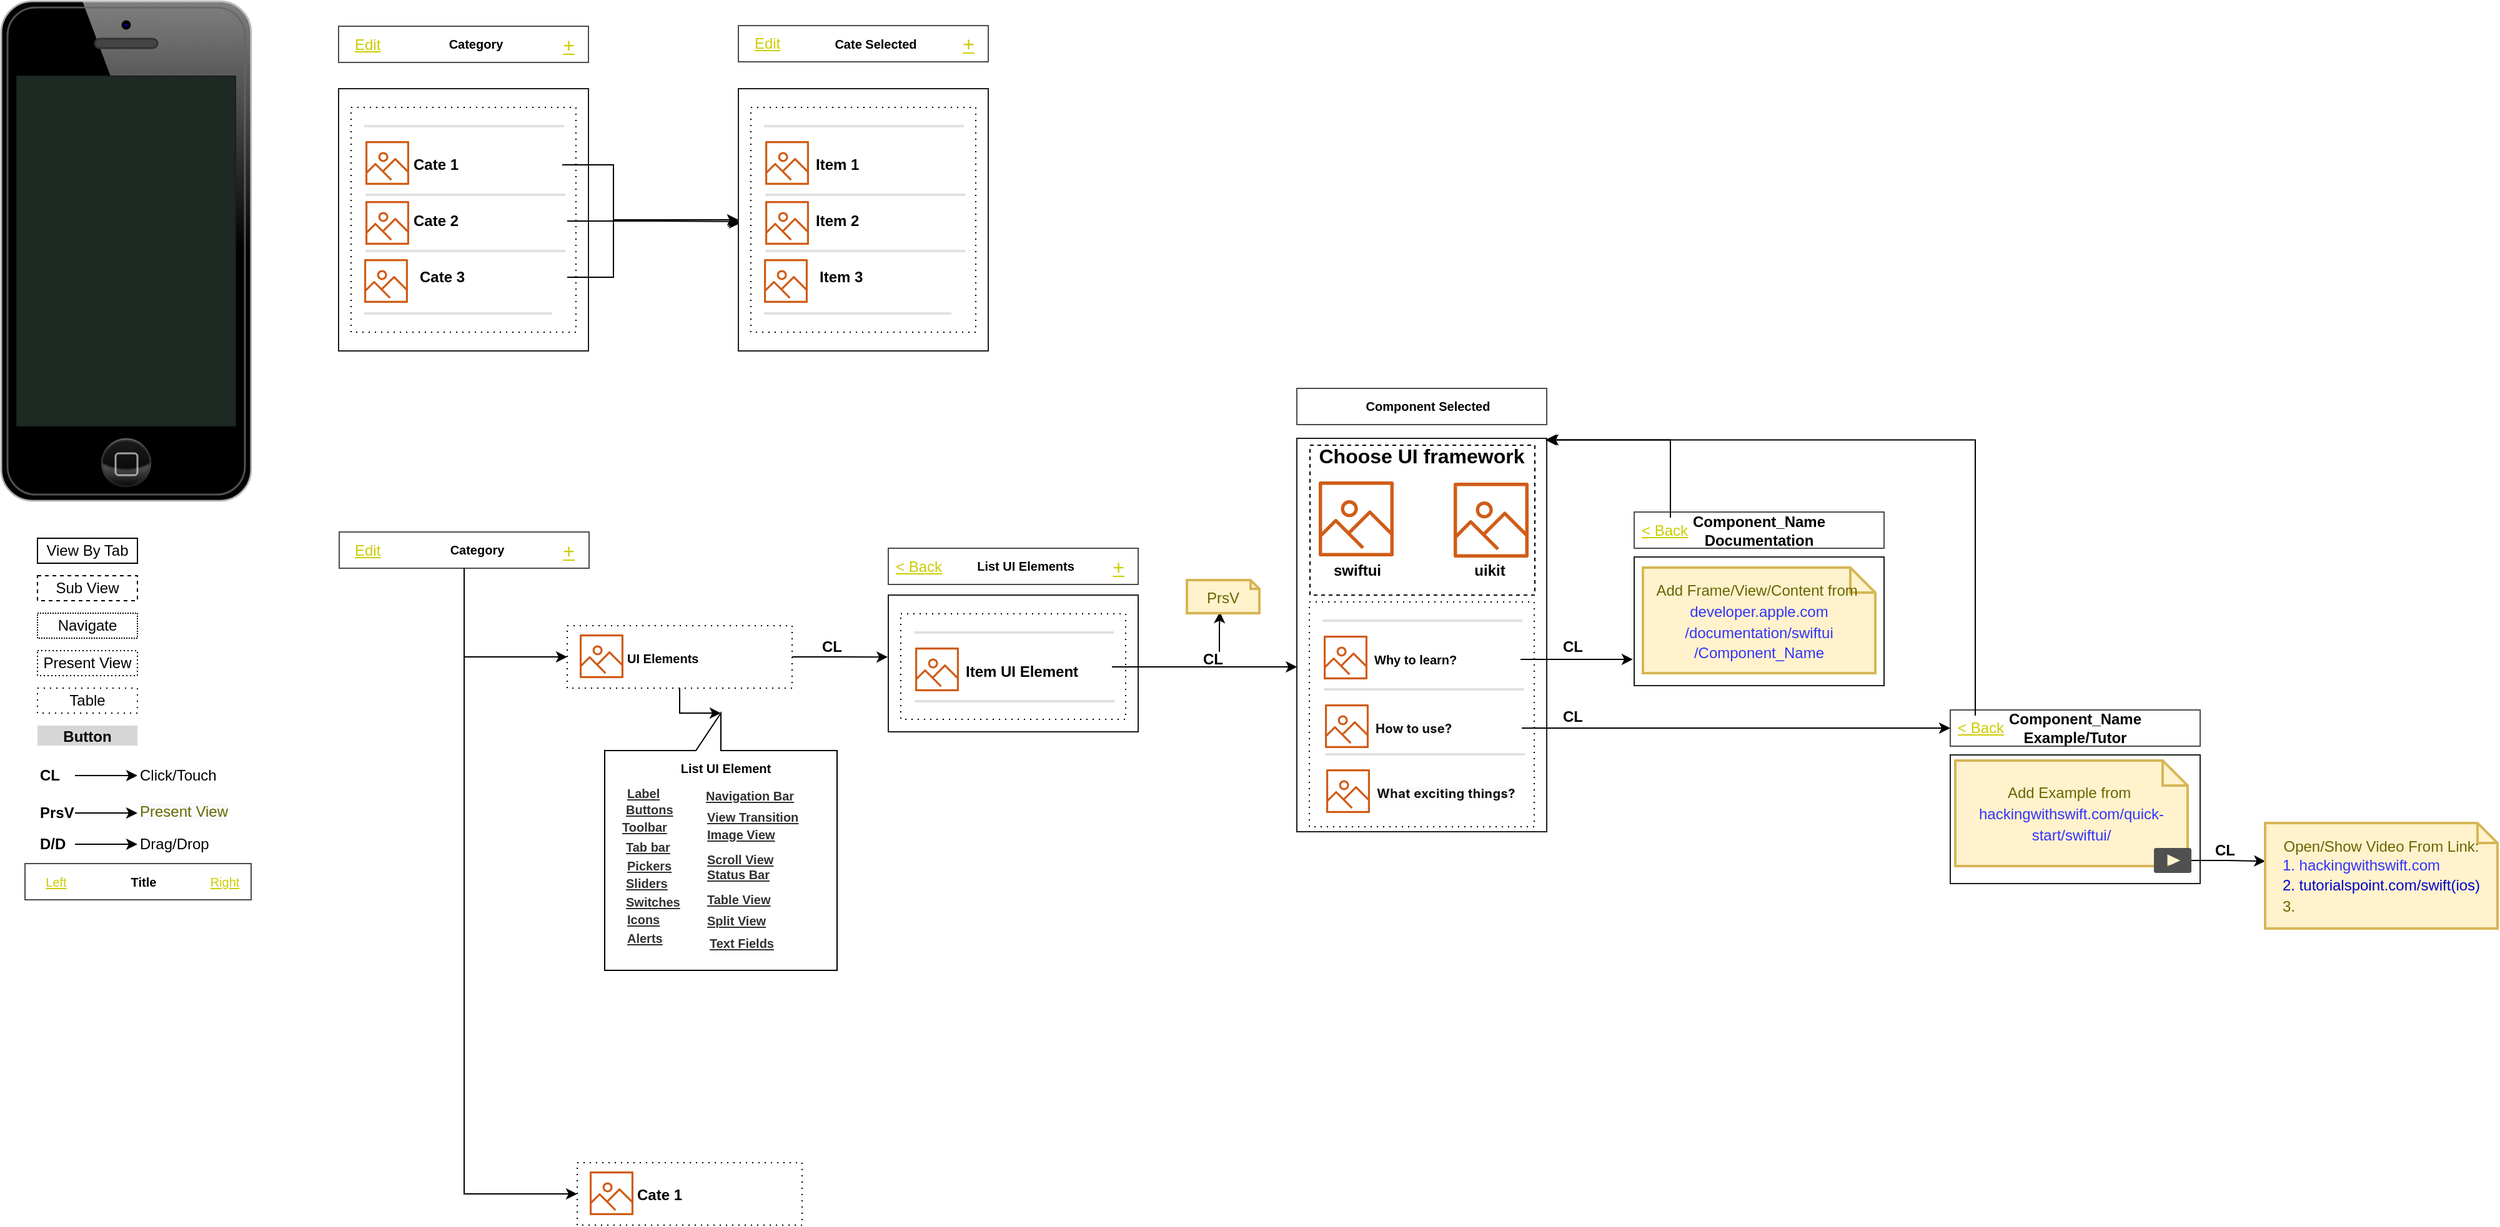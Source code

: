 <mxfile version="14.5.0" type="github">
  <diagram id="CXttLjTAoCu7LxISHfBc" name="Page-1">
    <mxGraphModel dx="1240" dy="643" grid="1" gridSize="10" guides="1" tooltips="1" connect="1" arrows="1" fold="1" page="1" pageScale="1" pageWidth="827" pageHeight="1169" math="0" shadow="0">
      <root>
        <mxCell id="0" />
        <mxCell id="1" parent="0" />
        <mxCell id="qaXu_HohoRmrBdPHy3pz-1" value="" style="verticalLabelPosition=bottom;verticalAlign=top;html=1;shadow=0;dashed=0;strokeWidth=1;shape=mxgraph.ios.iPhone;bgStyle=bgGreen;fillColor=#aaaaaa;" parent="1" vertex="1">
          <mxGeometry x="10" y="10" width="200" height="400" as="geometry" />
        </mxCell>
        <mxCell id="qaXu_HohoRmrBdPHy3pz-2" value="" style="verticalLabelPosition=bottom;verticalAlign=top;html=1;shadow=0;dashed=0;strokeWidth=1;shape=mxgraph.ios.iBgFlat;strokeColor=#18211b;" parent="1" vertex="1">
          <mxGeometry x="280" y="80" width="200" height="210" as="geometry" />
        </mxCell>
        <mxCell id="qaXu_HohoRmrBdPHy3pz-34" value="" style="rounded=0;whiteSpace=wrap;html=1;strokeColor=#000000;fillColor=#FFFFFF;fontColor=#000000;opacity=70;align=center;" parent="1" vertex="1">
          <mxGeometry x="280" y="30" width="200" height="29" as="geometry" />
        </mxCell>
        <mxCell id="qaXu_HohoRmrBdPHy3pz-35" value="&lt;u style=&quot;font-size: 12px;&quot;&gt;Edit&lt;/u&gt;" style="text;html=1;strokeColor=none;fillColor=none;align=left;verticalAlign=middle;whiteSpace=wrap;rounded=0;opacity=70;fontSize=12;fontColor=#CCCC00;" parent="1" vertex="1">
          <mxGeometry x="290.5" y="34.5" width="39.5" height="20" as="geometry" />
        </mxCell>
        <mxCell id="qaXu_HohoRmrBdPHy3pz-36" value="&lt;u style=&quot;font-size: 16px;&quot;&gt;+&lt;/u&gt;" style="text;html=1;strokeColor=none;fillColor=none;align=right;verticalAlign=middle;whiteSpace=wrap;rounded=0;opacity=70;fontSize=16;fontColor=#CCCC00;" parent="1" vertex="1">
          <mxGeometry x="450.5" y="34.5" width="20" height="20" as="geometry" />
        </mxCell>
        <mxCell id="qaXu_HohoRmrBdPHy3pz-37" value="&lt;font style=&quot;font-size: 10px&quot;&gt;&lt;b&gt;Category&lt;/b&gt;&lt;/font&gt;" style="text;html=1;strokeColor=none;fillColor=none;align=center;verticalAlign=middle;whiteSpace=wrap;rounded=0;fontColor=#000000;opacity=70;" parent="1" vertex="1">
          <mxGeometry x="330" y="34" width="120" height="20" as="geometry" />
        </mxCell>
        <mxCell id="qaXu_HohoRmrBdPHy3pz-42" value="View By Tab" style="rounded=0;whiteSpace=wrap;html=1;" parent="1" vertex="1">
          <mxGeometry x="39" y="440" width="80" height="20" as="geometry" />
        </mxCell>
        <mxCell id="qaXu_HohoRmrBdPHy3pz-43" value="Sub View" style="rounded=0;whiteSpace=wrap;html=1;dashed=1;" parent="1" vertex="1">
          <mxGeometry x="39" y="470" width="80" height="20" as="geometry" />
        </mxCell>
        <mxCell id="qaXu_HohoRmrBdPHy3pz-44" value="Navigate" style="rounded=0;whiteSpace=wrap;html=1;dashed=1;dashPattern=1 1;" parent="1" vertex="1">
          <mxGeometry x="39" y="500" width="80" height="20" as="geometry" />
        </mxCell>
        <mxCell id="qaXu_HohoRmrBdPHy3pz-45" value="Present View" style="rounded=0;whiteSpace=wrap;html=1;dashed=1;dashPattern=1 2;" parent="1" vertex="1">
          <mxGeometry x="39" y="530" width="80" height="20" as="geometry" />
        </mxCell>
        <mxCell id="qaXu_HohoRmrBdPHy3pz-46" value="Table" style="rounded=0;whiteSpace=wrap;html=1;dashed=1;dashPattern=1 4;" parent="1" vertex="1">
          <mxGeometry x="39" y="560" width="80" height="20" as="geometry" />
        </mxCell>
        <mxCell id="qaXu_HohoRmrBdPHy3pz-47" value="Button" style="dashed=0;align=center;fontSize=12;shape=rect;fillColor=#999999;opacity=40;strokeColor=none;fontStyle=1;dashPattern=1 4;" parent="1" vertex="1">
          <mxGeometry x="39" y="590" width="80" height="16" as="geometry" />
        </mxCell>
        <mxCell id="qaXu_HohoRmrBdPHy3pz-48" value="" style="edgeStyle=orthogonalEdgeStyle;rounded=0;orthogonalLoop=1;jettySize=auto;html=1;fontColor=#000000;entryX=0;entryY=0.5;entryDx=0;entryDy=0;" parent="1" source="qaXu_HohoRmrBdPHy3pz-49" target="qaXu_HohoRmrBdPHy3pz-50" edge="1">
          <mxGeometry relative="1" as="geometry">
            <mxPoint x="99" y="630" as="targetPoint" />
          </mxGeometry>
        </mxCell>
        <mxCell id="qaXu_HohoRmrBdPHy3pz-49" value="CL" style="text;html=1;strokeColor=none;fillColor=none;align=left;verticalAlign=middle;whiteSpace=wrap;rounded=0;opacity=70;fontStyle=1" parent="1" vertex="1">
          <mxGeometry x="39" y="620" width="30" height="20" as="geometry" />
        </mxCell>
        <mxCell id="qaXu_HohoRmrBdPHy3pz-50" value="Click/Touch" style="text;html=1;strokeColor=none;fillColor=none;align=left;verticalAlign=middle;whiteSpace=wrap;rounded=0;opacity=70;fontColor=#000000;" parent="1" vertex="1">
          <mxGeometry x="119" y="620" width="90" height="20" as="geometry" />
        </mxCell>
        <mxCell id="qaXu_HohoRmrBdPHy3pz-51" value="" style="rounded=0;whiteSpace=wrap;html=1;strokeColor=#000000;fillColor=#FFFFFF;fontColor=#000000;opacity=70;align=center;" parent="1" vertex="1">
          <mxGeometry x="29" y="700.5" width="181" height="29" as="geometry" />
        </mxCell>
        <mxCell id="qaXu_HohoRmrBdPHy3pz-52" value="&lt;u style=&quot;font-size: 10px&quot;&gt;Left&lt;/u&gt;" style="text;html=1;strokeColor=none;fillColor=none;align=center;verticalAlign=middle;whiteSpace=wrap;rounded=0;opacity=70;fontSize=10;fontColor=#CCCC00;" parent="1" vertex="1">
          <mxGeometry x="29" y="705" width="50" height="20" as="geometry" />
        </mxCell>
        <mxCell id="qaXu_HohoRmrBdPHy3pz-53" value="&lt;u&gt;Right&lt;/u&gt;" style="text;html=1;strokeColor=none;fillColor=none;align=center;verticalAlign=middle;whiteSpace=wrap;rounded=0;opacity=70;fontSize=10;fontColor=#CCCC00;" parent="1" vertex="1">
          <mxGeometry x="169" y="705" width="40" height="20" as="geometry" />
        </mxCell>
        <mxCell id="qaXu_HohoRmrBdPHy3pz-54" value="&lt;font style=&quot;font-size: 10px&quot;&gt;&lt;b&gt;Title&lt;/b&gt;&lt;/font&gt;" style="text;html=1;strokeColor=none;fillColor=none;align=center;verticalAlign=middle;whiteSpace=wrap;rounded=0;fontColor=#000000;opacity=70;" parent="1" vertex="1">
          <mxGeometry x="79" y="704.5" width="90" height="20" as="geometry" />
        </mxCell>
        <mxCell id="qaXu_HohoRmrBdPHy3pz-55" value="" style="edgeStyle=orthogonalEdgeStyle;rounded=0;orthogonalLoop=1;jettySize=auto;html=1;fontColor=#000000;entryX=0;entryY=0.5;entryDx=0;entryDy=0;exitX=1;exitY=0.5;exitDx=0;exitDy=0;" parent="1" source="qaXu_HohoRmrBdPHy3pz-56" target="qaXu_HohoRmrBdPHy3pz-57" edge="1">
          <mxGeometry relative="1" as="geometry">
            <mxPoint x="99" y="685" as="targetPoint" />
          </mxGeometry>
        </mxCell>
        <mxCell id="qaXu_HohoRmrBdPHy3pz-56" value="D/D" style="text;html=1;strokeColor=none;fillColor=none;align=left;verticalAlign=middle;whiteSpace=wrap;rounded=0;opacity=70;fontStyle=1" parent="1" vertex="1">
          <mxGeometry x="39" y="675" width="30" height="20" as="geometry" />
        </mxCell>
        <mxCell id="qaXu_HohoRmrBdPHy3pz-57" value="Drag/Drop" style="text;html=1;strokeColor=none;fillColor=none;align=left;verticalAlign=middle;whiteSpace=wrap;rounded=0;opacity=70;fontColor=#000000;" parent="1" vertex="1">
          <mxGeometry x="119" y="675" width="90" height="20" as="geometry" />
        </mxCell>
        <mxCell id="qaXu_HohoRmrBdPHy3pz-58" value="" style="rounded=0;whiteSpace=wrap;html=1;dashed=1;dashPattern=1 4;" parent="1" vertex="1">
          <mxGeometry x="290" y="95" width="180" height="180" as="geometry" />
        </mxCell>
        <mxCell id="qaXu_HohoRmrBdPHy3pz-63" value="" style="shape=line;strokeWidth=2;html=1;strokeColor=#DFE1E5;resizeWidth=1" parent="1" vertex="1">
          <mxGeometry x="300.5" y="105" width="160" height="10" as="geometry" />
        </mxCell>
        <mxCell id="qaXu_HohoRmrBdPHy3pz-90" style="edgeStyle=orthogonalEdgeStyle;rounded=0;orthogonalLoop=1;jettySize=auto;html=1;" parent="1" source="qaXu_HohoRmrBdPHy3pz-65" edge="1">
          <mxGeometry relative="1" as="geometry">
            <mxPoint x="600" y="185" as="targetPoint" />
            <Array as="points">
              <mxPoint x="500" y="141" />
              <mxPoint x="500" y="185" />
              <mxPoint x="600" y="185" />
            </Array>
          </mxGeometry>
        </mxCell>
        <mxCell id="qaXu_HohoRmrBdPHy3pz-65" value="Cate 1" style="html=1;fillColor=none;strokeColor=none;fontSize=12;align=left;fontColor=#000000;whiteSpace=wrap;fontStyle=1" parent="1" vertex="1">
          <mxGeometry x="337.5" y="131" width="121.5" height="20" as="geometry" />
        </mxCell>
        <mxCell id="qaXu_HohoRmrBdPHy3pz-91" style="edgeStyle=orthogonalEdgeStyle;rounded=0;orthogonalLoop=1;jettySize=auto;html=1;entryX=0.003;entryY=0.507;entryDx=0;entryDy=0;entryPerimeter=0;" parent="1" source="qaXu_HohoRmrBdPHy3pz-68" target="qaXu_HohoRmrBdPHy3pz-78" edge="1">
          <mxGeometry relative="1" as="geometry">
            <mxPoint x="550" y="186" as="targetPoint" />
          </mxGeometry>
        </mxCell>
        <mxCell id="qaXu_HohoRmrBdPHy3pz-68" value="Cate 2" style="html=1;fillColor=none;strokeColor=none;fontSize=12;align=left;fontColor=#000000;whiteSpace=wrap;fontStyle=1" parent="1" vertex="1">
          <mxGeometry x="337.5" y="176" width="125.5" height="20" as="geometry" />
        </mxCell>
        <mxCell id="qaXu_HohoRmrBdPHy3pz-92" style="edgeStyle=orthogonalEdgeStyle;rounded=0;orthogonalLoop=1;jettySize=auto;html=1;entryX=0.008;entryY=0.513;entryDx=0;entryDy=0;entryPerimeter=0;" parent="1" source="qaXu_HohoRmrBdPHy3pz-70" target="qaXu_HohoRmrBdPHy3pz-78" edge="1">
          <mxGeometry relative="1" as="geometry">
            <mxPoint x="560" y="190" as="targetPoint" />
            <Array as="points">
              <mxPoint x="500" y="231" />
              <mxPoint x="500" y="185" />
              <mxPoint x="600" y="185" />
              <mxPoint x="600" y="188" />
            </Array>
          </mxGeometry>
        </mxCell>
        <mxCell id="qaXu_HohoRmrBdPHy3pz-70" value="Cate 3" style="html=1;fillColor=none;strokeColor=none;fontSize=12;align=left;fontColor=#000000;whiteSpace=wrap;fontStyle=1" parent="1" vertex="1">
          <mxGeometry x="343" y="221" width="120" height="20" as="geometry" />
        </mxCell>
        <mxCell id="qaXu_HohoRmrBdPHy3pz-71" value="" style="shape=line;strokeWidth=2;html=1;strokeColor=#DFE1E5;resizeWidth=1" parent="1" vertex="1">
          <mxGeometry x="300.5" y="255" width="150" height="10" as="geometry" />
        </mxCell>
        <mxCell id="qaXu_HohoRmrBdPHy3pz-72" value="" style="shape=line;strokeWidth=2;html=1;strokeColor=#DFE1E5;resizeWidth=1" parent="1" vertex="1">
          <mxGeometry x="301.5" y="160" width="160" height="10" as="geometry" />
        </mxCell>
        <mxCell id="qaXu_HohoRmrBdPHy3pz-73" value="" style="shape=line;strokeWidth=2;html=1;strokeColor=#DFE1E5;resizeWidth=1" parent="1" vertex="1">
          <mxGeometry x="301.5" y="205" width="160" height="10" as="geometry" />
        </mxCell>
        <mxCell id="qaXu_HohoRmrBdPHy3pz-74" value="" style="outlineConnect=0;fontColor=#232F3E;gradientColor=none;fillColor=#D05C17;strokeColor=none;dashed=0;verticalLabelPosition=bottom;verticalAlign=top;align=center;html=1;fontSize=12;fontStyle=0;aspect=fixed;pointerEvents=1;shape=mxgraph.aws4.container_registry_image;" parent="1" vertex="1">
          <mxGeometry x="301.5" y="122" width="35" height="35" as="geometry" />
        </mxCell>
        <mxCell id="qaXu_HohoRmrBdPHy3pz-76" value="" style="outlineConnect=0;fontColor=#232F3E;gradientColor=none;fillColor=#D05C17;strokeColor=none;dashed=0;verticalLabelPosition=bottom;verticalAlign=top;align=center;html=1;fontSize=12;fontStyle=0;aspect=fixed;pointerEvents=1;shape=mxgraph.aws4.container_registry_image;" parent="1" vertex="1">
          <mxGeometry x="301.5" y="170" width="35" height="35" as="geometry" />
        </mxCell>
        <mxCell id="qaXu_HohoRmrBdPHy3pz-77" value="" style="outlineConnect=0;fontColor=#232F3E;gradientColor=none;fillColor=#D05C17;strokeColor=none;dashed=0;verticalLabelPosition=bottom;verticalAlign=top;align=center;html=1;fontSize=12;fontStyle=0;aspect=fixed;pointerEvents=1;shape=mxgraph.aws4.container_registry_image;" parent="1" vertex="1">
          <mxGeometry x="300.5" y="216.5" width="35" height="35" as="geometry" />
        </mxCell>
        <mxCell id="qaXu_HohoRmrBdPHy3pz-78" value="" style="verticalLabelPosition=bottom;verticalAlign=top;html=1;shadow=0;dashed=0;strokeWidth=1;shape=mxgraph.ios.iBgFlat;strokeColor=#18211b;" parent="1" vertex="1">
          <mxGeometry x="600" y="80" width="200" height="210" as="geometry" />
        </mxCell>
        <mxCell id="qaXu_HohoRmrBdPHy3pz-79" value="" style="rounded=0;whiteSpace=wrap;html=1;dashed=1;dashPattern=1 4;" parent="1" vertex="1">
          <mxGeometry x="610" y="95" width="180" height="180" as="geometry" />
        </mxCell>
        <mxCell id="qaXu_HohoRmrBdPHy3pz-80" value="" style="shape=line;strokeWidth=2;html=1;strokeColor=#DFE1E5;resizeWidth=1" parent="1" vertex="1">
          <mxGeometry x="620.5" y="105" width="160" height="10" as="geometry" />
        </mxCell>
        <mxCell id="qaXu_HohoRmrBdPHy3pz-81" value="Item 1" style="html=1;fillColor=none;strokeColor=none;fontSize=12;align=left;fontColor=#000000;whiteSpace=wrap;fontStyle=1" parent="1" vertex="1">
          <mxGeometry x="660" y="131" width="119" height="20" as="geometry" />
        </mxCell>
        <mxCell id="qaXu_HohoRmrBdPHy3pz-82" value="Item 2" style="html=1;fillColor=none;strokeColor=none;fontSize=12;align=left;fontColor=#000000;whiteSpace=wrap;fontStyle=1" parent="1" vertex="1">
          <mxGeometry x="660" y="176" width="123" height="20" as="geometry" />
        </mxCell>
        <mxCell id="qaXu_HohoRmrBdPHy3pz-83" value="Item 3" style="html=1;fillColor=none;strokeColor=none;fontSize=12;align=left;fontColor=#000000;whiteSpace=wrap;fontStyle=1" parent="1" vertex="1">
          <mxGeometry x="663" y="221" width="120" height="20" as="geometry" />
        </mxCell>
        <mxCell id="qaXu_HohoRmrBdPHy3pz-84" value="" style="shape=line;strokeWidth=2;html=1;strokeColor=#DFE1E5;resizeWidth=1" parent="1" vertex="1">
          <mxGeometry x="620.5" y="255" width="150" height="10" as="geometry" />
        </mxCell>
        <mxCell id="qaXu_HohoRmrBdPHy3pz-85" value="" style="shape=line;strokeWidth=2;html=1;strokeColor=#DFE1E5;resizeWidth=1" parent="1" vertex="1">
          <mxGeometry x="621.5" y="160" width="160" height="10" as="geometry" />
        </mxCell>
        <mxCell id="qaXu_HohoRmrBdPHy3pz-86" value="" style="shape=line;strokeWidth=2;html=1;strokeColor=#DFE1E5;resizeWidth=1" parent="1" vertex="1">
          <mxGeometry x="621.5" y="205" width="160" height="10" as="geometry" />
        </mxCell>
        <mxCell id="qaXu_HohoRmrBdPHy3pz-87" value="" style="outlineConnect=0;fontColor=#232F3E;gradientColor=none;fillColor=#D05C17;strokeColor=none;dashed=0;verticalLabelPosition=bottom;verticalAlign=top;align=center;html=1;fontSize=12;fontStyle=0;aspect=fixed;pointerEvents=1;shape=mxgraph.aws4.container_registry_image;" parent="1" vertex="1">
          <mxGeometry x="621.5" y="122" width="35" height="35" as="geometry" />
        </mxCell>
        <mxCell id="qaXu_HohoRmrBdPHy3pz-88" value="" style="outlineConnect=0;fontColor=#232F3E;gradientColor=none;fillColor=#D05C17;strokeColor=none;dashed=0;verticalLabelPosition=bottom;verticalAlign=top;align=center;html=1;fontSize=12;fontStyle=0;aspect=fixed;pointerEvents=1;shape=mxgraph.aws4.container_registry_image;" parent="1" vertex="1">
          <mxGeometry x="621.5" y="170" width="35" height="35" as="geometry" />
        </mxCell>
        <mxCell id="qaXu_HohoRmrBdPHy3pz-89" value="" style="outlineConnect=0;fontColor=#232F3E;gradientColor=none;fillColor=#D05C17;strokeColor=none;dashed=0;verticalLabelPosition=bottom;verticalAlign=top;align=center;html=1;fontSize=12;fontStyle=0;aspect=fixed;pointerEvents=1;shape=mxgraph.aws4.container_registry_image;" parent="1" vertex="1">
          <mxGeometry x="620.5" y="216.5" width="35" height="35" as="geometry" />
        </mxCell>
        <mxCell id="qaXu_HohoRmrBdPHy3pz-93" value="" style="rounded=0;whiteSpace=wrap;html=1;strokeColor=#000000;fillColor=#FFFFFF;fontColor=#000000;opacity=70;align=center;" parent="1" vertex="1">
          <mxGeometry x="600" y="29.5" width="200" height="29" as="geometry" />
        </mxCell>
        <mxCell id="qaXu_HohoRmrBdPHy3pz-94" value="&lt;u style=&quot;font-size: 12px;&quot;&gt;Edit&lt;/u&gt;" style="text;html=1;strokeColor=none;fillColor=none;align=left;verticalAlign=middle;whiteSpace=wrap;rounded=0;opacity=70;fontSize=12;fontColor=#CCCC00;" parent="1" vertex="1">
          <mxGeometry x="610.5" y="34" width="39.5" height="20" as="geometry" />
        </mxCell>
        <mxCell id="qaXu_HohoRmrBdPHy3pz-95" value="&lt;u style=&quot;font-size: 16px;&quot;&gt;+&lt;/u&gt;" style="text;html=1;strokeColor=none;fillColor=none;align=right;verticalAlign=middle;whiteSpace=wrap;rounded=0;opacity=70;fontSize=16;fontColor=#CCCC00;" parent="1" vertex="1">
          <mxGeometry x="770.5" y="34" width="20" height="20" as="geometry" />
        </mxCell>
        <mxCell id="qaXu_HohoRmrBdPHy3pz-96" value="&lt;font style=&quot;font-size: 10px&quot;&gt;&lt;b&gt;Cate Selected&lt;/b&gt;&lt;/font&gt;" style="text;html=1;strokeColor=none;fillColor=none;align=center;verticalAlign=middle;whiteSpace=wrap;rounded=0;fontColor=#000000;opacity=70;" parent="1" vertex="1">
          <mxGeometry x="650" y="33.5" width="120" height="20" as="geometry" />
        </mxCell>
        <mxCell id="qaXu_HohoRmrBdPHy3pz-113" style="edgeStyle=orthogonalEdgeStyle;rounded=0;orthogonalLoop=1;jettySize=auto;html=1;entryX=0;entryY=0.5;entryDx=0;entryDy=0;" parent="1" source="qaXu_HohoRmrBdPHy3pz-98" target="qaXu_HohoRmrBdPHy3pz-102" edge="1">
          <mxGeometry relative="1" as="geometry" />
        </mxCell>
        <mxCell id="qaXu_HohoRmrBdPHy3pz-117" style="edgeStyle=orthogonalEdgeStyle;rounded=0;orthogonalLoop=1;jettySize=auto;html=1;entryX=0;entryY=0.5;entryDx=0;entryDy=0;" parent="1" source="qaXu_HohoRmrBdPHy3pz-98" target="qaXu_HohoRmrBdPHy3pz-114" edge="1">
          <mxGeometry relative="1" as="geometry" />
        </mxCell>
        <mxCell id="qaXu_HohoRmrBdPHy3pz-98" value="" style="rounded=0;whiteSpace=wrap;html=1;strokeColor=#000000;fillColor=#FFFFFF;fontColor=#000000;opacity=70;align=center;" parent="1" vertex="1">
          <mxGeometry x="280.5" y="435" width="200" height="29" as="geometry" />
        </mxCell>
        <mxCell id="qaXu_HohoRmrBdPHy3pz-99" value="&lt;u style=&quot;font-size: 12px;&quot;&gt;Edit&lt;/u&gt;" style="text;html=1;strokeColor=none;fillColor=none;align=left;verticalAlign=middle;whiteSpace=wrap;rounded=0;opacity=70;fontSize=12;fontColor=#CCCC00;" parent="1" vertex="1">
          <mxGeometry x="291" y="439.5" width="39.5" height="20" as="geometry" />
        </mxCell>
        <mxCell id="qaXu_HohoRmrBdPHy3pz-100" value="&lt;u style=&quot;font-size: 16px;&quot;&gt;+&lt;/u&gt;" style="text;html=1;strokeColor=none;fillColor=none;align=right;verticalAlign=middle;whiteSpace=wrap;rounded=0;opacity=70;fontSize=16;fontColor=#CCCC00;" parent="1" vertex="1">
          <mxGeometry x="451" y="439.5" width="20" height="20" as="geometry" />
        </mxCell>
        <mxCell id="qaXu_HohoRmrBdPHy3pz-101" value="&lt;font style=&quot;font-size: 10px&quot;&gt;&lt;b&gt;Category&lt;/b&gt;&lt;/font&gt;" style="text;html=1;strokeColor=none;fillColor=none;align=center;verticalAlign=middle;whiteSpace=wrap;rounded=0;fontColor=#000000;opacity=70;" parent="1" vertex="1">
          <mxGeometry x="330.5" y="439" width="120" height="20" as="geometry" />
        </mxCell>
        <mxCell id="qaXu_HohoRmrBdPHy3pz-134" style="edgeStyle=orthogonalEdgeStyle;rounded=0;orthogonalLoop=1;jettySize=auto;html=1;entryX=-0.002;entryY=0.453;entryDx=0;entryDy=0;entryPerimeter=0;" parent="1" source="qaXu_HohoRmrBdPHy3pz-102" target="qaXu_HohoRmrBdPHy3pz-118" edge="1">
          <mxGeometry relative="1" as="geometry">
            <mxPoint x="700" y="535" as="targetPoint" />
          </mxGeometry>
        </mxCell>
        <mxCell id="FYXwXGc67_YSZuknPYZS-45" style="edgeStyle=orthogonalEdgeStyle;rounded=0;orthogonalLoop=1;jettySize=auto;html=1;entryX=0;entryY=0;entryDx=93;entryDy=206;entryPerimeter=0;fontSize=10;" edge="1" parent="1" source="qaXu_HohoRmrBdPHy3pz-102" target="FYXwXGc67_YSZuknPYZS-24">
          <mxGeometry relative="1" as="geometry" />
        </mxCell>
        <mxCell id="qaXu_HohoRmrBdPHy3pz-102" value="" style="rounded=0;whiteSpace=wrap;html=1;dashed=1;dashPattern=1 4;" parent="1" vertex="1">
          <mxGeometry x="463" y="510" width="180" height="50" as="geometry" />
        </mxCell>
        <mxCell id="qaXu_HohoRmrBdPHy3pz-104" value="&lt;b style=&quot;font-size: 10px ; text-align: center&quot;&gt;UI Elements&lt;/b&gt;" style="html=1;fillColor=none;strokeColor=none;fontSize=12;align=left;fontColor=#000000;whiteSpace=wrap;fontStyle=1" parent="1" vertex="1">
          <mxGeometry x="509" y="526" width="121.5" height="20" as="geometry" />
        </mxCell>
        <mxCell id="qaXu_HohoRmrBdPHy3pz-110" value="" style="outlineConnect=0;fontColor=#232F3E;gradientColor=none;fillColor=#D05C17;strokeColor=none;dashed=0;verticalLabelPosition=bottom;verticalAlign=top;align=center;html=1;fontSize=12;fontStyle=0;aspect=fixed;pointerEvents=1;shape=mxgraph.aws4.container_registry_image;" parent="1" vertex="1">
          <mxGeometry x="473" y="517" width="35" height="35" as="geometry" />
        </mxCell>
        <mxCell id="qaXu_HohoRmrBdPHy3pz-114" value="" style="rounded=0;whiteSpace=wrap;html=1;dashed=1;dashPattern=1 4;" parent="1" vertex="1">
          <mxGeometry x="471" y="940" width="180" height="50" as="geometry" />
        </mxCell>
        <mxCell id="qaXu_HohoRmrBdPHy3pz-115" value="Cate 1" style="html=1;fillColor=none;strokeColor=none;fontSize=12;align=left;fontColor=#000000;whiteSpace=wrap;fontStyle=1" parent="1" vertex="1">
          <mxGeometry x="517" y="956" width="121.5" height="20" as="geometry" />
        </mxCell>
        <mxCell id="qaXu_HohoRmrBdPHy3pz-116" value="" style="outlineConnect=0;fontColor=#232F3E;gradientColor=none;fillColor=#D05C17;strokeColor=none;dashed=0;verticalLabelPosition=bottom;verticalAlign=top;align=center;html=1;fontSize=12;fontStyle=0;aspect=fixed;pointerEvents=1;shape=mxgraph.aws4.container_registry_image;" parent="1" vertex="1">
          <mxGeometry x="481" y="947" width="35" height="35" as="geometry" />
        </mxCell>
        <mxCell id="qaXu_HohoRmrBdPHy3pz-118" value="" style="verticalLabelPosition=bottom;verticalAlign=top;html=1;shadow=0;dashed=0;strokeWidth=1;shape=mxgraph.ios.iBgFlat;strokeColor=#18211b;" parent="1" vertex="1">
          <mxGeometry x="720" y="485.5" width="200" height="109.5" as="geometry" />
        </mxCell>
        <mxCell id="qaXu_HohoRmrBdPHy3pz-119" value="" style="rounded=0;whiteSpace=wrap;html=1;dashed=1;dashPattern=1 4;" parent="1" vertex="1">
          <mxGeometry x="730" y="500.5" width="180" height="84.5" as="geometry" />
        </mxCell>
        <mxCell id="qaXu_HohoRmrBdPHy3pz-120" value="" style="shape=line;strokeWidth=2;html=1;strokeColor=#DFE1E5;resizeWidth=1" parent="1" vertex="1">
          <mxGeometry x="740.5" y="510.5" width="160" height="10" as="geometry" />
        </mxCell>
        <mxCell id="qaXu_HohoRmrBdPHy3pz-167" style="edgeStyle=orthogonalEdgeStyle;rounded=0;orthogonalLoop=1;jettySize=auto;html=1;entryX=0.001;entryY=0.581;entryDx=0;entryDy=0;entryPerimeter=0;" parent="1" source="qaXu_HohoRmrBdPHy3pz-121" target="qaXu_HohoRmrBdPHy3pz-137" edge="1">
          <mxGeometry relative="1" as="geometry">
            <mxPoint x="970" y="540" as="targetPoint" />
            <Array as="points">
              <mxPoint x="900" y="543" />
              <mxPoint x="900" y="543" />
            </Array>
          </mxGeometry>
        </mxCell>
        <mxCell id="qaXu_HohoRmrBdPHy3pz-121" value="Item UI Element" style="html=1;fillColor=none;strokeColor=none;fontSize=12;align=left;fontColor=#000000;whiteSpace=wrap;fontStyle=1" parent="1" vertex="1">
          <mxGeometry x="780" y="536.5" width="119" height="20" as="geometry" />
        </mxCell>
        <mxCell id="qaXu_HohoRmrBdPHy3pz-125" value="" style="shape=line;strokeWidth=2;html=1;strokeColor=#DFE1E5;resizeWidth=1" parent="1" vertex="1">
          <mxGeometry x="741.5" y="565.5" width="160" height="10" as="geometry" />
        </mxCell>
        <mxCell id="qaXu_HohoRmrBdPHy3pz-127" value="" style="outlineConnect=0;fontColor=#232F3E;gradientColor=none;fillColor=#D05C17;strokeColor=none;dashed=0;verticalLabelPosition=bottom;verticalAlign=top;align=center;html=1;fontSize=12;fontStyle=0;aspect=fixed;pointerEvents=1;shape=mxgraph.aws4.container_registry_image;" parent="1" vertex="1">
          <mxGeometry x="741.5" y="527.5" width="35" height="35" as="geometry" />
        </mxCell>
        <mxCell id="qaXu_HohoRmrBdPHy3pz-130" value="" style="rounded=0;whiteSpace=wrap;html=1;strokeColor=#000000;fillColor=#FFFFFF;fontColor=#000000;opacity=70;align=center;" parent="1" vertex="1">
          <mxGeometry x="720" y="448" width="200" height="29" as="geometry" />
        </mxCell>
        <mxCell id="qaXu_HohoRmrBdPHy3pz-131" value="&lt;u style=&quot;font-size: 12px&quot;&gt;&amp;lt; Back&lt;/u&gt;" style="text;html=1;strokeColor=none;fillColor=none;align=left;verticalAlign=middle;whiteSpace=wrap;rounded=0;opacity=70;fontSize=12;fontColor=#CCCC00;" parent="1" vertex="1">
          <mxGeometry x="724" y="452.5" width="50" height="20" as="geometry" />
        </mxCell>
        <mxCell id="qaXu_HohoRmrBdPHy3pz-132" value="&lt;u style=&quot;font-size: 16px;&quot;&gt;+&lt;/u&gt;" style="text;html=1;strokeColor=none;fillColor=none;align=right;verticalAlign=middle;whiteSpace=wrap;rounded=0;opacity=70;fontSize=16;fontColor=#CCCC00;" parent="1" vertex="1">
          <mxGeometry x="890.5" y="452.5" width="20" height="20" as="geometry" />
        </mxCell>
        <mxCell id="qaXu_HohoRmrBdPHy3pz-133" value="&lt;span style=&quot;font-size: 10px&quot;&gt;&lt;b&gt;List UI Elements&lt;br&gt;&lt;/b&gt;&lt;/span&gt;" style="text;html=1;strokeColor=none;fillColor=none;align=center;verticalAlign=middle;whiteSpace=wrap;rounded=0;fontColor=#000000;opacity=70;" parent="1" vertex="1">
          <mxGeometry x="770" y="452" width="120" height="20" as="geometry" />
        </mxCell>
        <mxCell id="qaXu_HohoRmrBdPHy3pz-135" value="CL" style="text;html=1;strokeColor=none;fillColor=none;align=left;verticalAlign=middle;whiteSpace=wrap;rounded=0;opacity=70;fontStyle=1" parent="1" vertex="1">
          <mxGeometry x="665" y="516.5" width="30" height="20" as="geometry" />
        </mxCell>
        <mxCell id="qaXu_HohoRmrBdPHy3pz-137" value="" style="verticalLabelPosition=bottom;verticalAlign=top;html=1;shadow=0;dashed=0;strokeWidth=1;shape=mxgraph.ios.iBgFlat;strokeColor=#18211b;" parent="1" vertex="1">
          <mxGeometry x="1047" y="360" width="200" height="315" as="geometry" />
        </mxCell>
        <mxCell id="qaXu_HohoRmrBdPHy3pz-149" value="" style="rounded=0;whiteSpace=wrap;html=1;strokeColor=#000000;fillColor=#FFFFFF;fontColor=#000000;opacity=70;align=center;" parent="1" vertex="1">
          <mxGeometry x="1047" y="320" width="200" height="29" as="geometry" />
        </mxCell>
        <mxCell id="qaXu_HohoRmrBdPHy3pz-152" value="&lt;span style=&quot;font-size: 10px&quot;&gt;&lt;b&gt;Component Selected&lt;/b&gt;&lt;/span&gt;" style="text;html=1;strokeColor=none;fillColor=none;align=center;verticalAlign=middle;whiteSpace=wrap;rounded=0;fontColor=#000000;opacity=70;" parent="1" vertex="1">
          <mxGeometry x="1087" y="324" width="130" height="20" as="geometry" />
        </mxCell>
        <mxCell id="qaXu_HohoRmrBdPHy3pz-155" value="" style="rounded=0;whiteSpace=wrap;html=1;dashed=1;dashPattern=1 4;" parent="1" vertex="1">
          <mxGeometry x="1057" y="491" width="180" height="180" as="geometry" />
        </mxCell>
        <mxCell id="qaXu_HohoRmrBdPHy3pz-196" style="edgeStyle=orthogonalEdgeStyle;rounded=0;orthogonalLoop=1;jettySize=auto;html=1;entryX=-0.005;entryY=0.796;entryDx=0;entryDy=0;entryPerimeter=0;fontSize=16;" parent="1" source="qaXu_HohoRmrBdPHy3pz-156" target="qaXu_HohoRmrBdPHy3pz-178" edge="1">
          <mxGeometry relative="1" as="geometry" />
        </mxCell>
        <mxCell id="qaXu_HohoRmrBdPHy3pz-156" value="Why to learn?" style="html=1;fillColor=none;strokeColor=none;fontSize=10;align=left;fontColor=#000000;whiteSpace=wrap;fontStyle=1" parent="1" vertex="1">
          <mxGeometry x="1107" y="527" width="119" height="20" as="geometry" />
        </mxCell>
        <mxCell id="qaXu_HohoRmrBdPHy3pz-157" value="" style="outlineConnect=0;fontColor=#232F3E;gradientColor=none;fillColor=#D05C17;strokeColor=none;dashed=0;verticalLabelPosition=bottom;verticalAlign=top;align=center;html=1;fontSize=12;fontStyle=0;aspect=fixed;pointerEvents=1;shape=mxgraph.aws4.container_registry_image;" parent="1" vertex="1">
          <mxGeometry x="1068.5" y="518" width="35" height="35" as="geometry" />
        </mxCell>
        <mxCell id="qaXu_HohoRmrBdPHy3pz-158" value="" style="shape=line;strokeWidth=2;html=1;strokeColor=#DFE1E5;resizeWidth=1" parent="1" vertex="1">
          <mxGeometry x="1067.5" y="501" width="160" height="10" as="geometry" />
        </mxCell>
        <mxCell id="qaXu_HohoRmrBdPHy3pz-203" style="edgeStyle=orthogonalEdgeStyle;rounded=0;orthogonalLoop=1;jettySize=auto;html=1;entryX=0;entryY=0.5;entryDx=0;entryDy=0;fontSize=16;" parent="1" source="qaXu_HohoRmrBdPHy3pz-160" target="qaXu_HohoRmrBdPHy3pz-205" edge="1">
          <mxGeometry relative="1" as="geometry">
            <mxPoint x="1557" y="592.017" as="targetPoint" />
          </mxGeometry>
        </mxCell>
        <mxCell id="qaXu_HohoRmrBdPHy3pz-160" value="&lt;h2 class=&quot;title&quot; style=&quot;margin: 0px; padding: 0px; color: rgb(17, 17, 17); line-height: 1.125; letter-spacing: 0.013em; font-family: &amp;quot;sf pro display&amp;quot;, &amp;quot;sf pro icons&amp;quot;, &amp;quot;helvetica neue&amp;quot;, helvetica, arial, sans-serif; background-color: rgb(250, 250, 250); font-size: 10px;&quot;&gt;&lt;font style=&quot;font-size: 10px;&quot;&gt;How to use?&lt;/font&gt;&lt;/h2&gt;" style="html=1;fillColor=none;strokeColor=none;fontSize=10;align=left;fontColor=#000000;whiteSpace=wrap;fontStyle=1" parent="1" vertex="1">
          <mxGeometry x="1108" y="582" width="119" height="20" as="geometry" />
        </mxCell>
        <mxCell id="qaXu_HohoRmrBdPHy3pz-161" value="" style="outlineConnect=0;fontColor=#232F3E;gradientColor=none;fillColor=#D05C17;strokeColor=none;dashed=0;verticalLabelPosition=bottom;verticalAlign=top;align=center;html=1;fontSize=12;fontStyle=0;aspect=fixed;pointerEvents=1;shape=mxgraph.aws4.container_registry_image;" parent="1" vertex="1">
          <mxGeometry x="1069.5" y="573" width="35" height="35" as="geometry" />
        </mxCell>
        <mxCell id="qaXu_HohoRmrBdPHy3pz-162" value="" style="shape=line;strokeWidth=2;html=1;strokeColor=#DFE1E5;resizeWidth=1" parent="1" vertex="1">
          <mxGeometry x="1068.5" y="556" width="160" height="10" as="geometry" />
        </mxCell>
        <mxCell id="qaXu_HohoRmrBdPHy3pz-163" value="&lt;h2 class=&quot;title&quot; style=&quot;margin: 0px; padding: 0px; line-height: 1.125; background-color: rgb(250, 250, 250); font-size: 10px;&quot;&gt;&lt;font color=&quot;#111111&quot; face=&quot;sf pro display, sf pro icons, helvetica neue, helvetica, arial, sans-serif&quot; style=&quot;font-size: 10px;&quot;&gt;&lt;span style=&quot;font-size: 10px; letter-spacing: 0.234px;&quot;&gt;What exciting things?&lt;/span&gt;&lt;/font&gt;&lt;br style=&quot;font-size: 10px;&quot;&gt;&lt;/h2&gt;" style="html=1;fillColor=none;strokeColor=none;fontSize=10;align=left;fontColor=#000000;whiteSpace=wrap;fontStyle=1" parent="1" vertex="1">
          <mxGeometry x="1109" y="634" width="119" height="20" as="geometry" />
        </mxCell>
        <mxCell id="qaXu_HohoRmrBdPHy3pz-164" value="" style="outlineConnect=0;fontColor=#232F3E;gradientColor=none;fillColor=#D05C17;strokeColor=none;dashed=0;verticalLabelPosition=bottom;verticalAlign=top;align=center;html=1;fontSize=12;fontStyle=0;aspect=fixed;pointerEvents=1;shape=mxgraph.aws4.container_registry_image;" parent="1" vertex="1">
          <mxGeometry x="1070.5" y="625" width="35" height="35" as="geometry" />
        </mxCell>
        <mxCell id="qaXu_HohoRmrBdPHy3pz-165" value="" style="shape=line;strokeWidth=2;html=1;strokeColor=#DFE1E5;resizeWidth=1" parent="1" vertex="1">
          <mxGeometry x="1069.5" y="608" width="160" height="10" as="geometry" />
        </mxCell>
        <mxCell id="qaXu_HohoRmrBdPHy3pz-219" style="edgeStyle=orthogonalEdgeStyle;rounded=0;orthogonalLoop=1;jettySize=auto;html=1;fontSize=12;entryX=0.455;entryY=0.962;entryDx=0;entryDy=0;entryPerimeter=0;" parent="1" source="qaXu_HohoRmrBdPHy3pz-171" target="qaXu_HohoRmrBdPHy3pz-220" edge="1">
          <mxGeometry relative="1" as="geometry">
            <mxPoint x="985" y="510" as="targetPoint" />
          </mxGeometry>
        </mxCell>
        <mxCell id="qaXu_HohoRmrBdPHy3pz-171" value="CL" style="text;html=1;strokeColor=none;fillColor=none;align=left;verticalAlign=middle;whiteSpace=wrap;rounded=0;opacity=70;fontStyle=1" parent="1" vertex="1">
          <mxGeometry x="970" y="531" width="30" height="12" as="geometry" />
        </mxCell>
        <mxCell id="qaXu_HohoRmrBdPHy3pz-172" value="" style="rounded=0;whiteSpace=wrap;html=1;dashed=1;" parent="1" vertex="1">
          <mxGeometry x="1057.5" y="365.5" width="180" height="120" as="geometry" />
        </mxCell>
        <mxCell id="qaXu_HohoRmrBdPHy3pz-173" value="&lt;span style=&quot;font-size: 16px&quot;&gt;&lt;b style=&quot;font-size: 16px&quot;&gt;Choose UI&amp;nbsp;&lt;/b&gt;&lt;/span&gt;&lt;span style=&quot;font-size: 16px&quot;&gt;&lt;b style=&quot;font-size: 16px&quot;&gt;framework&lt;/b&gt;&lt;/span&gt;" style="text;html=1;strokeColor=none;fillColor=none;align=center;verticalAlign=middle;whiteSpace=wrap;rounded=0;fontColor=#000000;opacity=70;fontSize=16;" parent="1" vertex="1">
          <mxGeometry x="1057" y="363.5" width="180" height="20" as="geometry" />
        </mxCell>
        <mxCell id="qaXu_HohoRmrBdPHy3pz-174" value="" style="outlineConnect=0;fontColor=#232F3E;gradientColor=none;fillColor=#D05C17;strokeColor=none;dashed=0;verticalLabelPosition=bottom;verticalAlign=top;align=center;html=1;fontSize=12;fontStyle=0;aspect=fixed;pointerEvents=1;shape=mxgraph.aws4.container_registry_image;" parent="1" vertex="1">
          <mxGeometry x="1064.5" y="394.5" width="60" height="60" as="geometry" />
        </mxCell>
        <mxCell id="qaXu_HohoRmrBdPHy3pz-175" value="" style="outlineConnect=0;fontColor=#232F3E;gradientColor=none;fillColor=#D05C17;strokeColor=none;dashed=0;verticalLabelPosition=bottom;verticalAlign=top;align=center;html=1;fontSize=12;fontStyle=0;aspect=fixed;pointerEvents=1;shape=mxgraph.aws4.container_registry_image;" parent="1" vertex="1">
          <mxGeometry x="1172.5" y="395.5" width="60" height="60" as="geometry" />
        </mxCell>
        <mxCell id="qaXu_HohoRmrBdPHy3pz-176" value="uikit" style="html=1;fillColor=none;strokeColor=none;fontSize=12;align=center;fontColor=#000000;whiteSpace=wrap;fontStyle=1" parent="1" vertex="1">
          <mxGeometry x="1170" y="455.5" width="62.5" height="20" as="geometry" />
        </mxCell>
        <mxCell id="qaXu_HohoRmrBdPHy3pz-177" value="swiftui" style="html=1;fillColor=none;strokeColor=none;fontSize=12;align=center;fontColor=#000000;whiteSpace=wrap;fontStyle=1" parent="1" vertex="1">
          <mxGeometry x="1062.5" y="455.5" width="65" height="20" as="geometry" />
        </mxCell>
        <mxCell id="qaXu_HohoRmrBdPHy3pz-178" value="" style="verticalLabelPosition=bottom;verticalAlign=top;html=1;shadow=0;dashed=0;strokeWidth=1;shape=mxgraph.ios.iBgFlat;strokeColor=#18211b;" parent="1" vertex="1">
          <mxGeometry x="1317" y="455" width="200" height="103" as="geometry" />
        </mxCell>
        <mxCell id="qaXu_HohoRmrBdPHy3pz-190" value="&lt;b&gt;Component_Name&lt;br&gt;Documentation&lt;/b&gt;" style="rounded=0;whiteSpace=wrap;html=1;strokeColor=#000000;fillColor=#FFFFFF;fontColor=#000000;opacity=70;align=center;" parent="1" vertex="1">
          <mxGeometry x="1317" y="419" width="200" height="29" as="geometry" />
        </mxCell>
        <mxCell id="FYXwXGc67_YSZuknPYZS-22" style="edgeStyle=orthogonalEdgeStyle;rounded=0;orthogonalLoop=1;jettySize=auto;html=1;entryX=1.002;entryY=0.004;entryDx=0;entryDy=0;entryPerimeter=0;" edge="1" parent="1" source="qaXu_HohoRmrBdPHy3pz-191" target="qaXu_HohoRmrBdPHy3pz-137">
          <mxGeometry relative="1" as="geometry">
            <Array as="points">
              <mxPoint x="1346" y="361" />
            </Array>
          </mxGeometry>
        </mxCell>
        <mxCell id="qaXu_HohoRmrBdPHy3pz-191" value="&lt;u style=&quot;font-size: 12px&quot;&gt;&amp;lt; Back&lt;/u&gt;" style="text;html=1;strokeColor=none;fillColor=none;align=left;verticalAlign=middle;whiteSpace=wrap;rounded=0;opacity=70;fontSize=12;fontColor=#CCCC00;" parent="1" vertex="1">
          <mxGeometry x="1321" y="423.5" width="50" height="20" as="geometry" />
        </mxCell>
        <mxCell id="qaXu_HohoRmrBdPHy3pz-195" value="&lt;font style=&quot;font-size: 12px&quot;&gt;Add Frame/View/Content from&amp;nbsp;&lt;br&gt;&lt;font color=&quot;#3333ff&quot;&gt;developer.apple.com&lt;br&gt;/documentation/swiftui&lt;br&gt;/Component_Name&lt;/font&gt;&lt;/font&gt;" style="shape=note;strokeWidth=2;fontSize=14;size=20;whiteSpace=wrap;html=1;fillColor=#fff2cc;strokeColor=#d6b656;fontColor=#666600;align=center;" parent="1" vertex="1">
          <mxGeometry x="1324" y="463.5" width="186" height="84.5" as="geometry" />
        </mxCell>
        <mxCell id="qaXu_HohoRmrBdPHy3pz-197" value="CL" style="text;html=1;strokeColor=none;fillColor=none;align=left;verticalAlign=middle;whiteSpace=wrap;rounded=0;opacity=70;fontStyle=1" parent="1" vertex="1">
          <mxGeometry x="1258" y="520.5" width="30" height="12" as="geometry" />
        </mxCell>
        <mxCell id="qaXu_HohoRmrBdPHy3pz-204" value="" style="verticalLabelPosition=bottom;verticalAlign=top;html=1;shadow=0;dashed=0;strokeWidth=1;shape=mxgraph.ios.iBgFlat;strokeColor=#18211b;" parent="1" vertex="1">
          <mxGeometry x="1570" y="613.5" width="200" height="103" as="geometry" />
        </mxCell>
        <mxCell id="qaXu_HohoRmrBdPHy3pz-205" value="&lt;b&gt;Component_Name&lt;br&gt;Example/Tutor&lt;br&gt;&lt;/b&gt;" style="rounded=0;whiteSpace=wrap;html=1;strokeColor=#000000;fillColor=#FFFFFF;fontColor=#000000;opacity=70;align=center;" parent="1" vertex="1">
          <mxGeometry x="1570" y="577.5" width="200" height="29" as="geometry" />
        </mxCell>
        <mxCell id="FYXwXGc67_YSZuknPYZS-21" style="edgeStyle=orthogonalEdgeStyle;rounded=0;orthogonalLoop=1;jettySize=auto;html=1;entryX=0.994;entryY=0.004;entryDx=0;entryDy=0;entryPerimeter=0;" edge="1" parent="1" source="qaXu_HohoRmrBdPHy3pz-206" target="qaXu_HohoRmrBdPHy3pz-137">
          <mxGeometry relative="1" as="geometry">
            <mxPoint x="1580" y="390" as="targetPoint" />
            <Array as="points">
              <mxPoint x="1590" y="361" />
            </Array>
          </mxGeometry>
        </mxCell>
        <mxCell id="qaXu_HohoRmrBdPHy3pz-206" value="&lt;u style=&quot;font-size: 12px&quot;&gt;&amp;lt; Back&lt;/u&gt;" style="text;html=1;strokeColor=none;fillColor=none;align=left;verticalAlign=middle;whiteSpace=wrap;rounded=0;opacity=70;fontSize=12;fontColor=#CCCC00;" parent="1" vertex="1">
          <mxGeometry x="1574" y="582" width="50" height="20" as="geometry" />
        </mxCell>
        <mxCell id="qaXu_HohoRmrBdPHy3pz-212" value="&lt;font style=&quot;font-size: 12px&quot;&gt;Add Example from&amp;nbsp;&lt;br&gt;&lt;span style=&quot;text-align: left&quot;&gt;&lt;font color=&quot;#3333ff&quot;&gt;hackingwithswift.com/quick-start/swiftui/&lt;/font&gt;&lt;/span&gt;&lt;br&gt;&lt;/font&gt;" style="shape=note;strokeWidth=2;fontSize=14;size=20;whiteSpace=wrap;html=1;fillColor=#fff2cc;strokeColor=#d6b656;fontColor=#666600;align=center;" parent="1" vertex="1">
          <mxGeometry x="1574" y="618" width="186" height="84.5" as="geometry" />
        </mxCell>
        <mxCell id="qaXu_HohoRmrBdPHy3pz-214" style="edgeStyle=orthogonalEdgeStyle;rounded=0;orthogonalLoop=1;jettySize=auto;html=1;fontSize=12;entryX=0.001;entryY=0.362;entryDx=0;entryDy=0;entryPerimeter=0;" parent="1" source="qaXu_HohoRmrBdPHy3pz-213" target="qaXu_HohoRmrBdPHy3pz-218" edge="1">
          <mxGeometry relative="1" as="geometry">
            <mxPoint x="1810" y="698" as="targetPoint" />
          </mxGeometry>
        </mxCell>
        <mxCell id="qaXu_HohoRmrBdPHy3pz-213" value="" style="pointerEvents=1;shadow=0;dashed=0;html=1;strokeColor=none;fillColor=#505050;labelPosition=center;verticalLabelPosition=bottom;verticalAlign=top;outlineConnect=0;align=center;shape=mxgraph.office.concepts.video_play;fontSize=16;" parent="1" vertex="1">
          <mxGeometry x="1733" y="688" width="30" height="20" as="geometry" />
        </mxCell>
        <mxCell id="qaXu_HohoRmrBdPHy3pz-215" value="CL" style="text;html=1;strokeColor=none;fillColor=none;align=left;verticalAlign=middle;whiteSpace=wrap;rounded=0;opacity=70;fontStyle=1" parent="1" vertex="1">
          <mxGeometry x="1258" y="577" width="30" height="12" as="geometry" />
        </mxCell>
        <mxCell id="qaXu_HohoRmrBdPHy3pz-217" value="CL" style="text;html=1;strokeColor=none;fillColor=none;align=left;verticalAlign=middle;whiteSpace=wrap;rounded=0;opacity=70;fontStyle=1" parent="1" vertex="1">
          <mxGeometry x="1780" y="684" width="30" height="12" as="geometry" />
        </mxCell>
        <mxCell id="qaXu_HohoRmrBdPHy3pz-218" value="&lt;span style=&quot;font-size: 12px&quot;&gt;Open/Show Video From Link:&lt;br&gt;&lt;div style=&quot;text-align: left&quot;&gt;&lt;span style=&quot;color: rgb(51 , 51 , 255)&quot;&gt;1. hackingwithswift.com&lt;/span&gt;&lt;/div&gt;&lt;/span&gt;&lt;div style=&quot;text-align: left&quot;&gt;&lt;font color=&quot;#0000cc&quot;&gt;&lt;span style=&quot;font-size: 12px&quot;&gt;2. tutorialspoint.com/swift(&lt;/span&gt;&lt;span style=&quot;font-size: 12px&quot;&gt;ios&lt;/span&gt;&lt;span style=&quot;font-size: 12px&quot;&gt;)&lt;/span&gt;&lt;/font&gt;&lt;/div&gt;&lt;div style=&quot;text-align: left&quot;&gt;&lt;span style=&quot;font-size: 12px&quot;&gt;3.&amp;nbsp;&lt;/span&gt;&lt;/div&gt;" style="shape=note;strokeWidth=2;fontSize=14;size=16;whiteSpace=wrap;html=1;fillColor=#fff2cc;strokeColor=#d6b656;fontColor=#666600;align=center;" parent="1" vertex="1">
          <mxGeometry x="1822" y="668" width="186" height="84.5" as="geometry" />
        </mxCell>
        <mxCell id="qaXu_HohoRmrBdPHy3pz-220" value="&lt;span style=&quot;font-size: 12px&quot;&gt;PrsV&lt;/span&gt;" style="shape=note;strokeWidth=2;fontSize=14;size=7;whiteSpace=wrap;html=1;fillColor=#fff2cc;strokeColor=#d6b656;fontColor=#666600;align=center;" parent="1" vertex="1">
          <mxGeometry x="959" y="473.5" width="58" height="26.5" as="geometry" />
        </mxCell>
        <mxCell id="qaXu_HohoRmrBdPHy3pz-222" value="&lt;span style=&quot;color: rgb(102 , 102 , 0) ; font-family: &amp;#34;helvetica&amp;#34; ; font-size: 12px ; font-style: normal ; font-weight: 400 ; letter-spacing: normal ; text-align: center ; text-indent: 0px ; text-transform: none ; word-spacing: 0px ; background-color: rgb(248 , 249 , 250) ; display: inline ; float: none&quot;&gt;Present View&lt;/span&gt;" style="text;whiteSpace=wrap;html=1;fontSize=12;" parent="1" vertex="1">
          <mxGeometry x="119" y="645" width="100" height="30" as="geometry" />
        </mxCell>
        <mxCell id="qaXu_HohoRmrBdPHy3pz-223" value="PrsV" style="text;html=1;strokeColor=none;fillColor=none;align=left;verticalAlign=middle;whiteSpace=wrap;rounded=0;opacity=70;fontStyle=1" parent="1" vertex="1">
          <mxGeometry x="39" y="650" width="30" height="20" as="geometry" />
        </mxCell>
        <mxCell id="qaXu_HohoRmrBdPHy3pz-224" value="" style="edgeStyle=orthogonalEdgeStyle;rounded=0;orthogonalLoop=1;jettySize=auto;html=1;fontColor=#000000;entryX=0;entryY=0.5;entryDx=0;entryDy=0;" parent="1" source="qaXu_HohoRmrBdPHy3pz-223" edge="1">
          <mxGeometry relative="1" as="geometry">
            <mxPoint x="119" y="660" as="targetPoint" />
          </mxGeometry>
        </mxCell>
        <mxCell id="FYXwXGc67_YSZuknPYZS-24" value="" style="shape=callout;whiteSpace=wrap;html=1;perimeter=calloutPerimeter;fontSize=10;rotation=-180;" vertex="1" parent="1">
          <mxGeometry x="493" y="580" width="186" height="206" as="geometry" />
        </mxCell>
        <mxCell id="FYXwXGc67_YSZuknPYZS-25" value="&lt;a href=&quot;https://www.tutorialspoint.com/ios/ios_ui_elements_text_field.htm&quot; style=&quot;background: url(&amp;quot;/images/link-icon.png&amp;quot;) right center no-repeat rgb(255, 255, 255); color: rgb(49, 49, 49); padding-right: 22px; padding-bottom: 2px; outline: 0.313rem; font-family: arial, verdana, tahoma; font-size: 10px;&quot;&gt;Text Fields&lt;/a&gt;" style="html=1;fillColor=none;strokeColor=none;fontSize=10;align=left;fontColor=#000000;whiteSpace=wrap;fontStyle=1" vertex="1" parent="1">
          <mxGeometry x="575.13" y="758.63" width="78.5" height="10" as="geometry" />
        </mxCell>
        <mxCell id="FYXwXGc67_YSZuknPYZS-26" value="&lt;a href=&quot;https://www.tutorialspoint.com/ios/ios_ui_elements_toolbar.htm&quot; style=&quot;background: url(&amp;quot;/images/link-icon.png&amp;quot;) right center no-repeat rgb(255, 255, 255); color: rgb(49, 49, 49); padding-right: 22px; padding-bottom: 2px; font-family: arial, verdana, tahoma; font-size: 10px;&quot;&gt;Toolbar&lt;/a&gt;" style="html=1;fillColor=none;strokeColor=none;fontSize=10;align=left;fontColor=#000000;whiteSpace=wrap;fontStyle=1" vertex="1" parent="1">
          <mxGeometry x="505.38" y="666.25" width="48" height="10.25" as="geometry" />
        </mxCell>
        <mxCell id="FYXwXGc67_YSZuknPYZS-27" value="&lt;a href=&quot;https://www.tutorialspoint.com/ios/ios_ui_elements_labels.htm&quot; style=&quot;background: url(&amp;quot;/images/link-icon.png&amp;quot;) right center no-repeat rgb(255, 255, 255); color: rgb(49, 49, 49); padding-right: 22px; padding-bottom: 2px; outline: 0.313rem; font-family: arial, verdana, tahoma; font-size: 10px;&quot;&gt;Label&lt;/a&gt;" style="html=1;fillColor=none;strokeColor=none;fontSize=10;align=left;fontColor=#000000;whiteSpace=wrap;fontStyle=1" vertex="1" parent="1">
          <mxGeometry x="508.88" y="640" width="51" height="8.25" as="geometry" />
        </mxCell>
        <mxCell id="FYXwXGc67_YSZuknPYZS-28" value="&lt;a href=&quot;https://www.tutorialspoint.com/ios/ios_ui_elements_status_bar.htm&quot; style=&quot;background: url(&amp;quot;/images/link-icon.png&amp;quot;) right center no-repeat rgb(255, 255, 255); color: rgb(49, 49, 49); padding-right: 22px; padding-bottom: 2px; font-family: arial, verdana, tahoma; font-size: 10px;&quot;&gt;Status Bar&lt;/a&gt;" style="html=1;fillColor=none;strokeColor=none;fontSize=10;align=left;fontColor=#000000;whiteSpace=wrap;fontStyle=1" vertex="1" parent="1">
          <mxGeometry x="572.63" y="702" width="81" height="14.25" as="geometry" />
        </mxCell>
        <mxCell id="FYXwXGc67_YSZuknPYZS-29" value="&lt;a href=&quot;https://www.tutorialspoint.com/ios/ios_ui_elements_navigation_bar.htm&quot; style=&quot;background: url(&amp;quot;/images/link-icon.png&amp;quot;) right center no-repeat rgb(255, 255, 255); color: rgb(49, 49, 49); padding-right: 22px; padding-bottom: 2px; font-family: arial, verdana, tahoma; font-size: 10px;&quot;&gt;Navigation Bar&lt;/a&gt;" style="html=1;fillColor=none;strokeColor=none;fontSize=10;align=left;fontColor=#000000;whiteSpace=wrap;fontStyle=1" vertex="1" parent="1">
          <mxGeometry x="571.63" y="642" width="101" height="8" as="geometry" />
        </mxCell>
        <mxCell id="FYXwXGc67_YSZuknPYZS-30" value="&lt;a href=&quot;https://www.tutorialspoint.com/ios/ios_ui_elements_tab_bar.htm&quot; style=&quot;background: url(&amp;quot;/images/link-icon.png&amp;quot;) right center no-repeat rgb(255, 255, 255); color: rgb(49, 49, 49); padding-right: 22px; padding-bottom: 2px; font-family: arial, verdana, tahoma; font-size: 10px;&quot;&gt;Tab bar&lt;/a&gt;" style="html=1;fillColor=none;strokeColor=none;fontSize=10;align=left;fontColor=#000000;whiteSpace=wrap;fontStyle=1" vertex="1" parent="1">
          <mxGeometry x="507.63" y="680.25" width="61" height="12.5" as="geometry" />
        </mxCell>
        <mxCell id="FYXwXGc67_YSZuknPYZS-31" value="&lt;a href=&quot;https://www.tutorialspoint.com/ios/ios_ui_elements_imageview.htm&quot; style=&quot;background: url(&amp;quot;/images/link-icon.png&amp;quot;) right center no-repeat rgb(255, 255, 255); color: rgb(49, 49, 49); padding-right: 22px; padding-bottom: 2px; font-family: arial, verdana, tahoma; font-size: 10px;&quot;&gt;Image View&lt;/a&gt;" style="html=1;fillColor=none;strokeColor=none;fontSize=10;align=left;fontColor=#000000;whiteSpace=wrap;fontStyle=1" vertex="1" parent="1">
          <mxGeometry x="572.63" y="672" width="81" height="10" as="geometry" />
        </mxCell>
        <mxCell id="FYXwXGc67_YSZuknPYZS-32" value="&lt;a href=&quot;https://www.tutorialspoint.com/ios/ios_ui_elements_scrollview.htm&quot; style=&quot;background: url(&amp;quot;/images/link-icon.png&amp;quot;) right center no-repeat rgb(255, 255, 255); color: rgb(49, 49, 49); padding-right: 22px; padding-bottom: 2px; font-family: arial, verdana, tahoma; font-size: 10px;&quot;&gt;Scroll View&lt;/a&gt;" style="html=1;fillColor=none;strokeColor=none;fontSize=10;align=left;fontColor=#000000;whiteSpace=wrap;fontStyle=1" vertex="1" parent="1">
          <mxGeometry x="572.63" y="692" width="91" height="10" as="geometry" />
        </mxCell>
        <mxCell id="FYXwXGc67_YSZuknPYZS-33" value="&lt;a href=&quot;https://www.tutorialspoint.com/ios/ios_ui_elements_tableview.htm&quot; style=&quot;background: url(&amp;quot;/images/link-icon.png&amp;quot;) right center no-repeat rgb(255, 255, 255); color: rgb(49, 49, 49); padding-right: 22px; padding-bottom: 2px; font-family: arial, verdana, tahoma; font-size: 10px;&quot;&gt;Table View&lt;/a&gt;" style="html=1;fillColor=none;strokeColor=none;fontSize=10;align=left;fontColor=#000000;whiteSpace=wrap;fontStyle=1" vertex="1" parent="1">
          <mxGeometry x="572.63" y="722" width="81" height="14.25" as="geometry" />
        </mxCell>
        <mxCell id="FYXwXGc67_YSZuknPYZS-34" value="&lt;a href=&quot;https://www.tutorialspoint.com/ios/ios_ui_elements_splitview.htm&quot; style=&quot;background: url(&amp;quot;/images/link-icon.png&amp;quot;) right center no-repeat rgb(255, 255, 255); color: rgb(49, 49, 49); padding-right: 22px; padding-bottom: 2px; font-family: arial, verdana, tahoma; font-size: 10px;&quot;&gt;Split View&lt;/a&gt;" style="html=1;fillColor=none;strokeColor=none;fontSize=10;align=left;fontColor=#000000;whiteSpace=wrap;fontStyle=1" vertex="1" parent="1">
          <mxGeometry x="572.63" y="741.25" width="81" height="10" as="geometry" />
        </mxCell>
        <mxCell id="FYXwXGc67_YSZuknPYZS-35" value="&lt;a href=&quot;https://www.tutorialspoint.com/ios/ios_ui_elements_view_transition.htm&quot; style=&quot;background: url(&amp;quot;/images/link-icon.png&amp;quot;) right center no-repeat rgb(255, 255, 255); color: rgb(49, 49, 49); padding-right: 22px; padding-bottom: 2px; outline: 0.313rem; font-family: arial, verdana, tahoma; font-size: 10px;&quot;&gt;View Transition&lt;/a&gt;" style="html=1;fillColor=none;strokeColor=none;fontSize=10;align=left;fontColor=#000000;whiteSpace=wrap;fontStyle=1" vertex="1" parent="1">
          <mxGeometry x="572.63" y="657" width="101" height="11.75" as="geometry" />
        </mxCell>
        <mxCell id="FYXwXGc67_YSZuknPYZS-36" value="&lt;a href=&quot;https://www.tutorialspoint.com/ios/ios_ui_elements_picker.htm&quot; style=&quot;background: url(&amp;quot;/images/link-icon.png&amp;quot;) right center no-repeat rgb(255, 255, 255); color: rgb(49, 49, 49); padding-right: 22px; padding-bottom: 2px; font-family: arial, verdana, tahoma; font-size: 10px;&quot;&gt;Pickers&lt;/a&gt;" style="html=1;fillColor=none;strokeColor=none;fontSize=10;align=left;fontColor=#000000;whiteSpace=wrap;fontStyle=1" vertex="1" parent="1">
          <mxGeometry x="508.88" y="698.44" width="49.75" height="7.13" as="geometry" />
        </mxCell>
        <mxCell id="FYXwXGc67_YSZuknPYZS-37" value="&lt;a href=&quot;https://www.tutorialspoint.com/ios/ios_ui_elements_switches.htm&quot; style=&quot;background: url(&amp;quot;/images/link-icon.png&amp;quot;) right center no-repeat rgb(255, 255, 255); color: rgb(49, 49, 49); padding-right: 22px; padding-bottom: 2px; font-family: arial, verdana, tahoma; font-size: 10px;&quot;&gt;Switches&lt;/a&gt;" style="html=1;fillColor=none;strokeColor=none;fontSize=10;align=left;fontColor=#000000;whiteSpace=wrap;fontStyle=1" vertex="1" parent="1">
          <mxGeometry x="507.63" y="724.5" width="50.25" height="12.13" as="geometry" />
        </mxCell>
        <mxCell id="FYXwXGc67_YSZuknPYZS-38" value="&lt;a href=&quot;https://www.tutorialspoint.com/ios/ios_ui_elements_sliders.htm&quot; style=&quot;background: url(&amp;quot;/images/link-icon.png&amp;quot;) right center no-repeat rgb(255, 255, 255); color: rgb(49, 49, 49); padding-right: 22px; padding-bottom: 2px; font-family: arial, verdana, tahoma; font-size: 10px;&quot;&gt;Sliders&lt;/a&gt;" style="html=1;fillColor=none;strokeColor=none;fontSize=10;align=left;fontColor=#000000;whiteSpace=wrap;fontStyle=1" vertex="1" parent="1">
          <mxGeometry x="507.63" y="711.25" width="49.75" height="10" as="geometry" />
        </mxCell>
        <mxCell id="FYXwXGc67_YSZuknPYZS-39" value="&lt;a href=&quot;https://www.tutorialspoint.com/ios/ios_ui_elements_alerts.htm&quot; style=&quot;background: url(&amp;quot;/images/link-icon.png&amp;quot;) right center no-repeat rgb(255, 255, 255); color: rgb(49, 49, 49); padding-right: 22px; padding-bottom: 2px; font-family: arial, verdana, tahoma; font-size: 10px;&quot;&gt;Alerts&lt;/a&gt;" style="html=1;fillColor=none;strokeColor=none;fontSize=10;align=left;fontColor=#000000;whiteSpace=wrap;fontStyle=1" vertex="1" parent="1">
          <mxGeometry x="508.88" y="756.25" width="40.75" height="7.13" as="geometry" />
        </mxCell>
        <mxCell id="FYXwXGc67_YSZuknPYZS-40" value="&lt;a href=&quot;https://www.tutorialspoint.com/ios/ios_ui_elements_icons.htm&quot; style=&quot;background: url(&amp;quot;/images/link-icon.png&amp;quot;) right center no-repeat rgb(255, 255, 255); color: rgb(49, 49, 49); padding-right: 22px; padding-bottom: 2px; font-family: arial, verdana, tahoma; font-size: 10px;&quot;&gt;Icons&lt;/a&gt;" style="html=1;fillColor=none;strokeColor=none;fontSize=10;align=left;fontColor=#000000;whiteSpace=wrap;fontStyle=1" vertex="1" parent="1">
          <mxGeometry x="508.88" y="741.25" width="43.25" height="7.13" as="geometry" />
        </mxCell>
        <mxCell id="FYXwXGc67_YSZuknPYZS-41" value="&lt;a href=&quot;https://www.tutorialspoint.com/ios/ios_ui_elements_buttons.htm&quot; style=&quot;background: url(&amp;quot;/images/link-icon.png&amp;quot;) right center no-repeat rgb(255, 255, 255); color: rgb(49, 49, 49); padding-right: 22px; padding-bottom: 2px; font-family: arial, verdana, tahoma; font-size: 10px;&quot;&gt;Buttons&lt;/a&gt;" style="html=1;fillColor=none;strokeColor=none;fontSize=10;align=left;fontColor=#000000;whiteSpace=wrap;fontStyle=1" vertex="1" parent="1">
          <mxGeometry x="507.63" y="651.87" width="51" height="10.25" as="geometry" />
        </mxCell>
        <mxCell id="FYXwXGc67_YSZuknPYZS-44" value="List UI Element" style="text;html=1;strokeColor=none;fillColor=none;align=center;verticalAlign=middle;whiteSpace=wrap;rounded=0;fontSize=10;fontStyle=1" vertex="1" parent="1">
          <mxGeometry x="500" y="613.5" width="180" height="20" as="geometry" />
        </mxCell>
      </root>
    </mxGraphModel>
  </diagram>
</mxfile>
